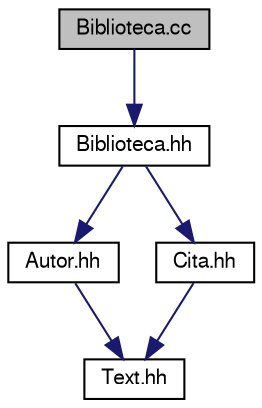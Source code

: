 digraph "Biblioteca.cc"
{
  edge [fontname="FreeSans",fontsize="10",labelfontname="FreeSans",labelfontsize="10"];
  node [fontname="FreeSans",fontsize="10",shape=record];
  Node1 [label="Biblioteca.cc",height=0.2,width=0.4,color="black", fillcolor="grey75", style="filled", fontcolor="black"];
  Node1 -> Node2 [color="midnightblue",fontsize="10",style="solid",fontname="FreeSans"];
  Node2 [label="Biblioteca.hh",height=0.2,width=0.4,color="black", fillcolor="white", style="filled",URL="$_biblioteca_8hh.html",tooltip="Especificació de la classe Biblioteca. "];
  Node2 -> Node3 [color="midnightblue",fontsize="10",style="solid",fontname="FreeSans"];
  Node3 [label="Autor.hh",height=0.2,width=0.4,color="black", fillcolor="white", style="filled",URL="$_autor_8hh.html",tooltip="Especificació de la classe Autor. "];
  Node3 -> Node4 [color="midnightblue",fontsize="10",style="solid",fontname="FreeSans"];
  Node4 [label="Text.hh",height=0.2,width=0.4,color="black", fillcolor="white", style="filled",URL="$_text_8hh.html",tooltip="Especificació de la classe Text. "];
  Node2 -> Node5 [color="midnightblue",fontsize="10",style="solid",fontname="FreeSans"];
  Node5 [label="Cita.hh",height=0.2,width=0.4,color="black", fillcolor="white", style="filled",URL="$_cita_8hh.html",tooltip="Especificació de la classe Cita. "];
  Node5 -> Node4 [color="midnightblue",fontsize="10",style="solid",fontname="FreeSans"];
}
